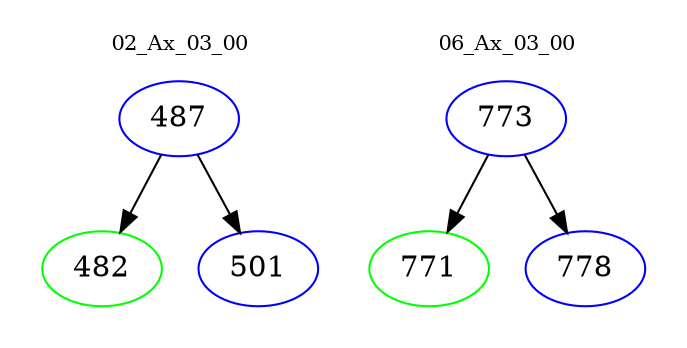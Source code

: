 digraph{
subgraph cluster_0 {
color = white
label = "02_Ax_03_00";
fontsize=10;
T0_487 [label="487", color="blue"]
T0_487 -> T0_482 [color="black"]
T0_482 [label="482", color="green"]
T0_487 -> T0_501 [color="black"]
T0_501 [label="501", color="blue"]
}
subgraph cluster_1 {
color = white
label = "06_Ax_03_00";
fontsize=10;
T1_773 [label="773", color="blue"]
T1_773 -> T1_771 [color="black"]
T1_771 [label="771", color="green"]
T1_773 -> T1_778 [color="black"]
T1_778 [label="778", color="blue"]
}
}
